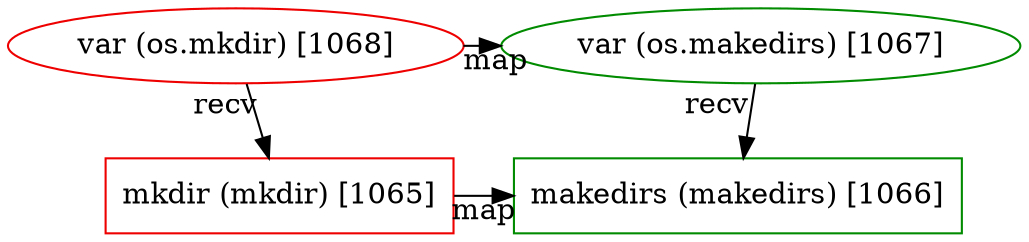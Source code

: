 digraph "fragment-12.dot" {
	subgraph "subgraph: 1065 to 1066" {
		graph [rank=same]
		1065 [label="mkdir (mkdir) [1065]" color=red2 shape=box]
		1066 [label="makedirs (makedirs) [1066]" color=green4 shape=box]
	}
	subgraph "subgraph: 1067 to 1068" {
		graph [rank=same]
		1067 [label="var (os.makedirs) [1067]" color=green4 shape=ellipse]
		1068 [label="var (os.mkdir) [1068]" color=red2 shape=ellipse]
	}
	1068 -> 1065 [xlabel=recv from_closure=False]
	1065 -> 1066 [xlabel=map from_closure=False]
	1067 -> 1066 [xlabel=recv from_closure=False]
	1068 -> 1067 [xlabel=map from_closure=False]
}
